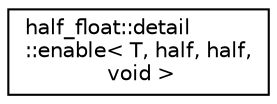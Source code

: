 digraph "Graphical Class Hierarchy"
{
  edge [fontname="Helvetica",fontsize="10",labelfontname="Helvetica",labelfontsize="10"];
  node [fontname="Helvetica",fontsize="10",shape=record];
  rankdir="LR";
  Node1 [label="half_float::detail\l::enable\< T, half, half,\l void \>",height=0.2,width=0.4,color="black", fillcolor="white", style="filled",URL="$structhalf__float_1_1detail_1_1enable_3_01T_00_01half_00_01half_00_01void_01_4.html"];
}
